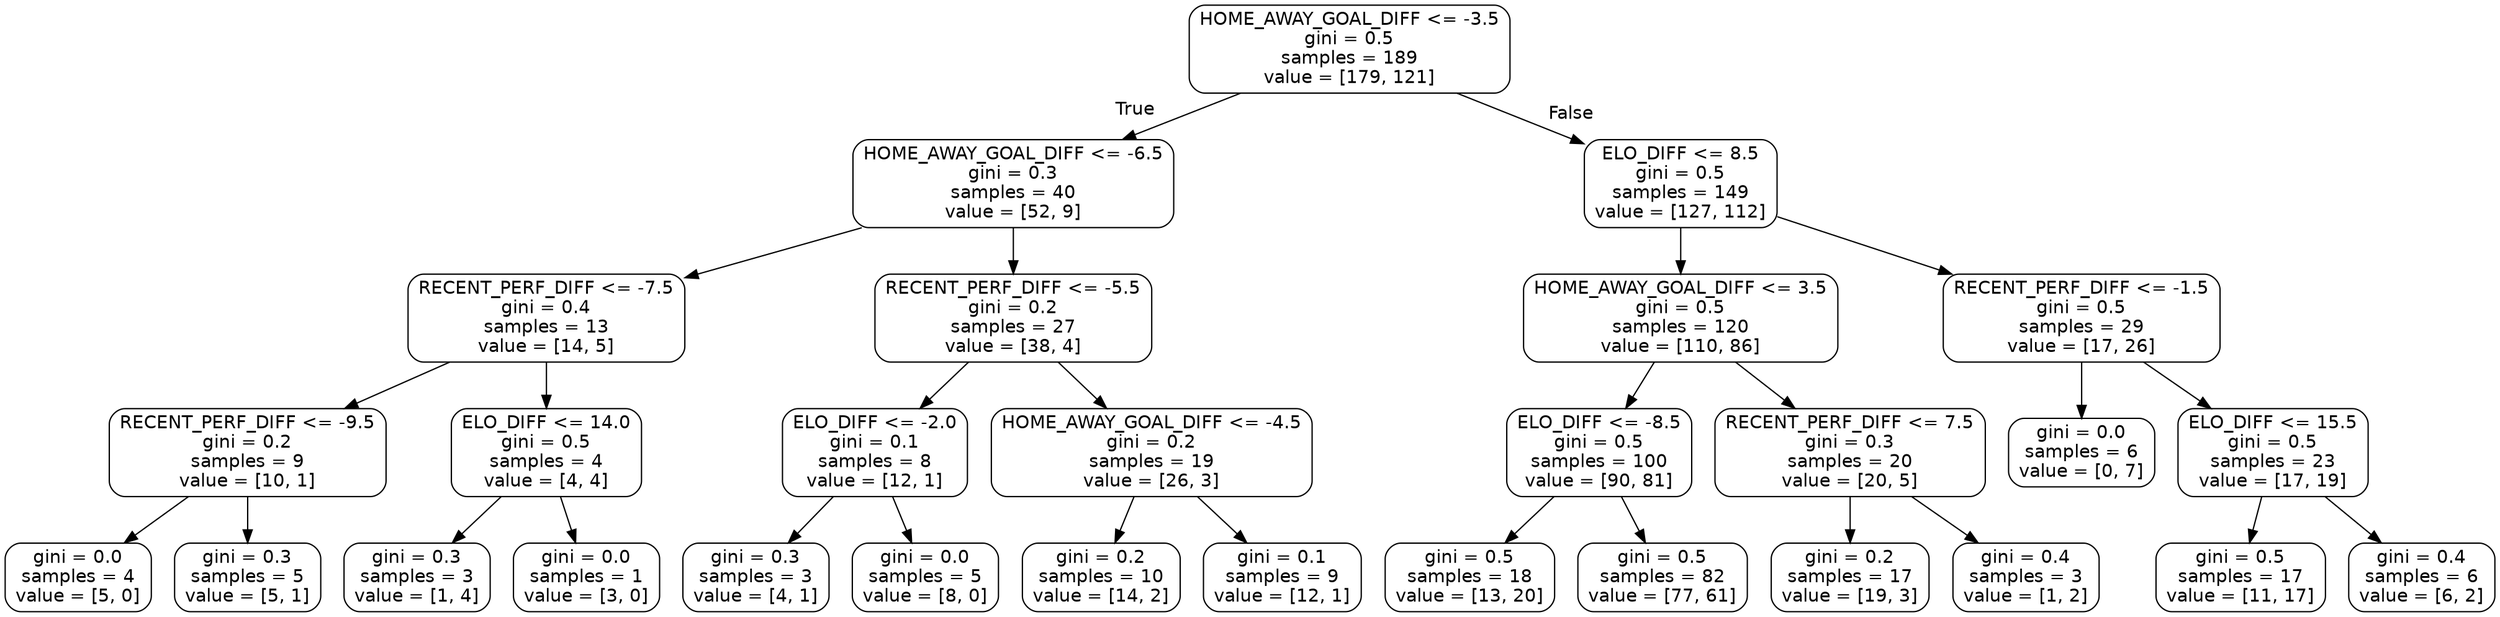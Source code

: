 digraph Tree {
node [shape=box, style="rounded", color="black", fontname="helvetica"] ;
edge [fontname="helvetica"] ;
0 [label="HOME_AWAY_GOAL_DIFF <= -3.5\ngini = 0.5\nsamples = 189\nvalue = [179, 121]"] ;
1 [label="HOME_AWAY_GOAL_DIFF <= -6.5\ngini = 0.3\nsamples = 40\nvalue = [52, 9]"] ;
0 -> 1 [labeldistance=2.5, labelangle=45, headlabel="True"] ;
2 [label="RECENT_PERF_DIFF <= -7.5\ngini = 0.4\nsamples = 13\nvalue = [14, 5]"] ;
1 -> 2 ;
3 [label="RECENT_PERF_DIFF <= -9.5\ngini = 0.2\nsamples = 9\nvalue = [10, 1]"] ;
2 -> 3 ;
4 [label="gini = 0.0\nsamples = 4\nvalue = [5, 0]"] ;
3 -> 4 ;
5 [label="gini = 0.3\nsamples = 5\nvalue = [5, 1]"] ;
3 -> 5 ;
6 [label="ELO_DIFF <= 14.0\ngini = 0.5\nsamples = 4\nvalue = [4, 4]"] ;
2 -> 6 ;
7 [label="gini = 0.3\nsamples = 3\nvalue = [1, 4]"] ;
6 -> 7 ;
8 [label="gini = 0.0\nsamples = 1\nvalue = [3, 0]"] ;
6 -> 8 ;
9 [label="RECENT_PERF_DIFF <= -5.5\ngini = 0.2\nsamples = 27\nvalue = [38, 4]"] ;
1 -> 9 ;
10 [label="ELO_DIFF <= -2.0\ngini = 0.1\nsamples = 8\nvalue = [12, 1]"] ;
9 -> 10 ;
11 [label="gini = 0.3\nsamples = 3\nvalue = [4, 1]"] ;
10 -> 11 ;
12 [label="gini = 0.0\nsamples = 5\nvalue = [8, 0]"] ;
10 -> 12 ;
13 [label="HOME_AWAY_GOAL_DIFF <= -4.5\ngini = 0.2\nsamples = 19\nvalue = [26, 3]"] ;
9 -> 13 ;
14 [label="gini = 0.2\nsamples = 10\nvalue = [14, 2]"] ;
13 -> 14 ;
15 [label="gini = 0.1\nsamples = 9\nvalue = [12, 1]"] ;
13 -> 15 ;
16 [label="ELO_DIFF <= 8.5\ngini = 0.5\nsamples = 149\nvalue = [127, 112]"] ;
0 -> 16 [labeldistance=2.5, labelangle=-45, headlabel="False"] ;
17 [label="HOME_AWAY_GOAL_DIFF <= 3.5\ngini = 0.5\nsamples = 120\nvalue = [110, 86]"] ;
16 -> 17 ;
18 [label="ELO_DIFF <= -8.5\ngini = 0.5\nsamples = 100\nvalue = [90, 81]"] ;
17 -> 18 ;
19 [label="gini = 0.5\nsamples = 18\nvalue = [13, 20]"] ;
18 -> 19 ;
20 [label="gini = 0.5\nsamples = 82\nvalue = [77, 61]"] ;
18 -> 20 ;
21 [label="RECENT_PERF_DIFF <= 7.5\ngini = 0.3\nsamples = 20\nvalue = [20, 5]"] ;
17 -> 21 ;
22 [label="gini = 0.2\nsamples = 17\nvalue = [19, 3]"] ;
21 -> 22 ;
23 [label="gini = 0.4\nsamples = 3\nvalue = [1, 2]"] ;
21 -> 23 ;
24 [label="RECENT_PERF_DIFF <= -1.5\ngini = 0.5\nsamples = 29\nvalue = [17, 26]"] ;
16 -> 24 ;
25 [label="gini = 0.0\nsamples = 6\nvalue = [0, 7]"] ;
24 -> 25 ;
26 [label="ELO_DIFF <= 15.5\ngini = 0.5\nsamples = 23\nvalue = [17, 19]"] ;
24 -> 26 ;
27 [label="gini = 0.5\nsamples = 17\nvalue = [11, 17]"] ;
26 -> 27 ;
28 [label="gini = 0.4\nsamples = 6\nvalue = [6, 2]"] ;
26 -> 28 ;
}